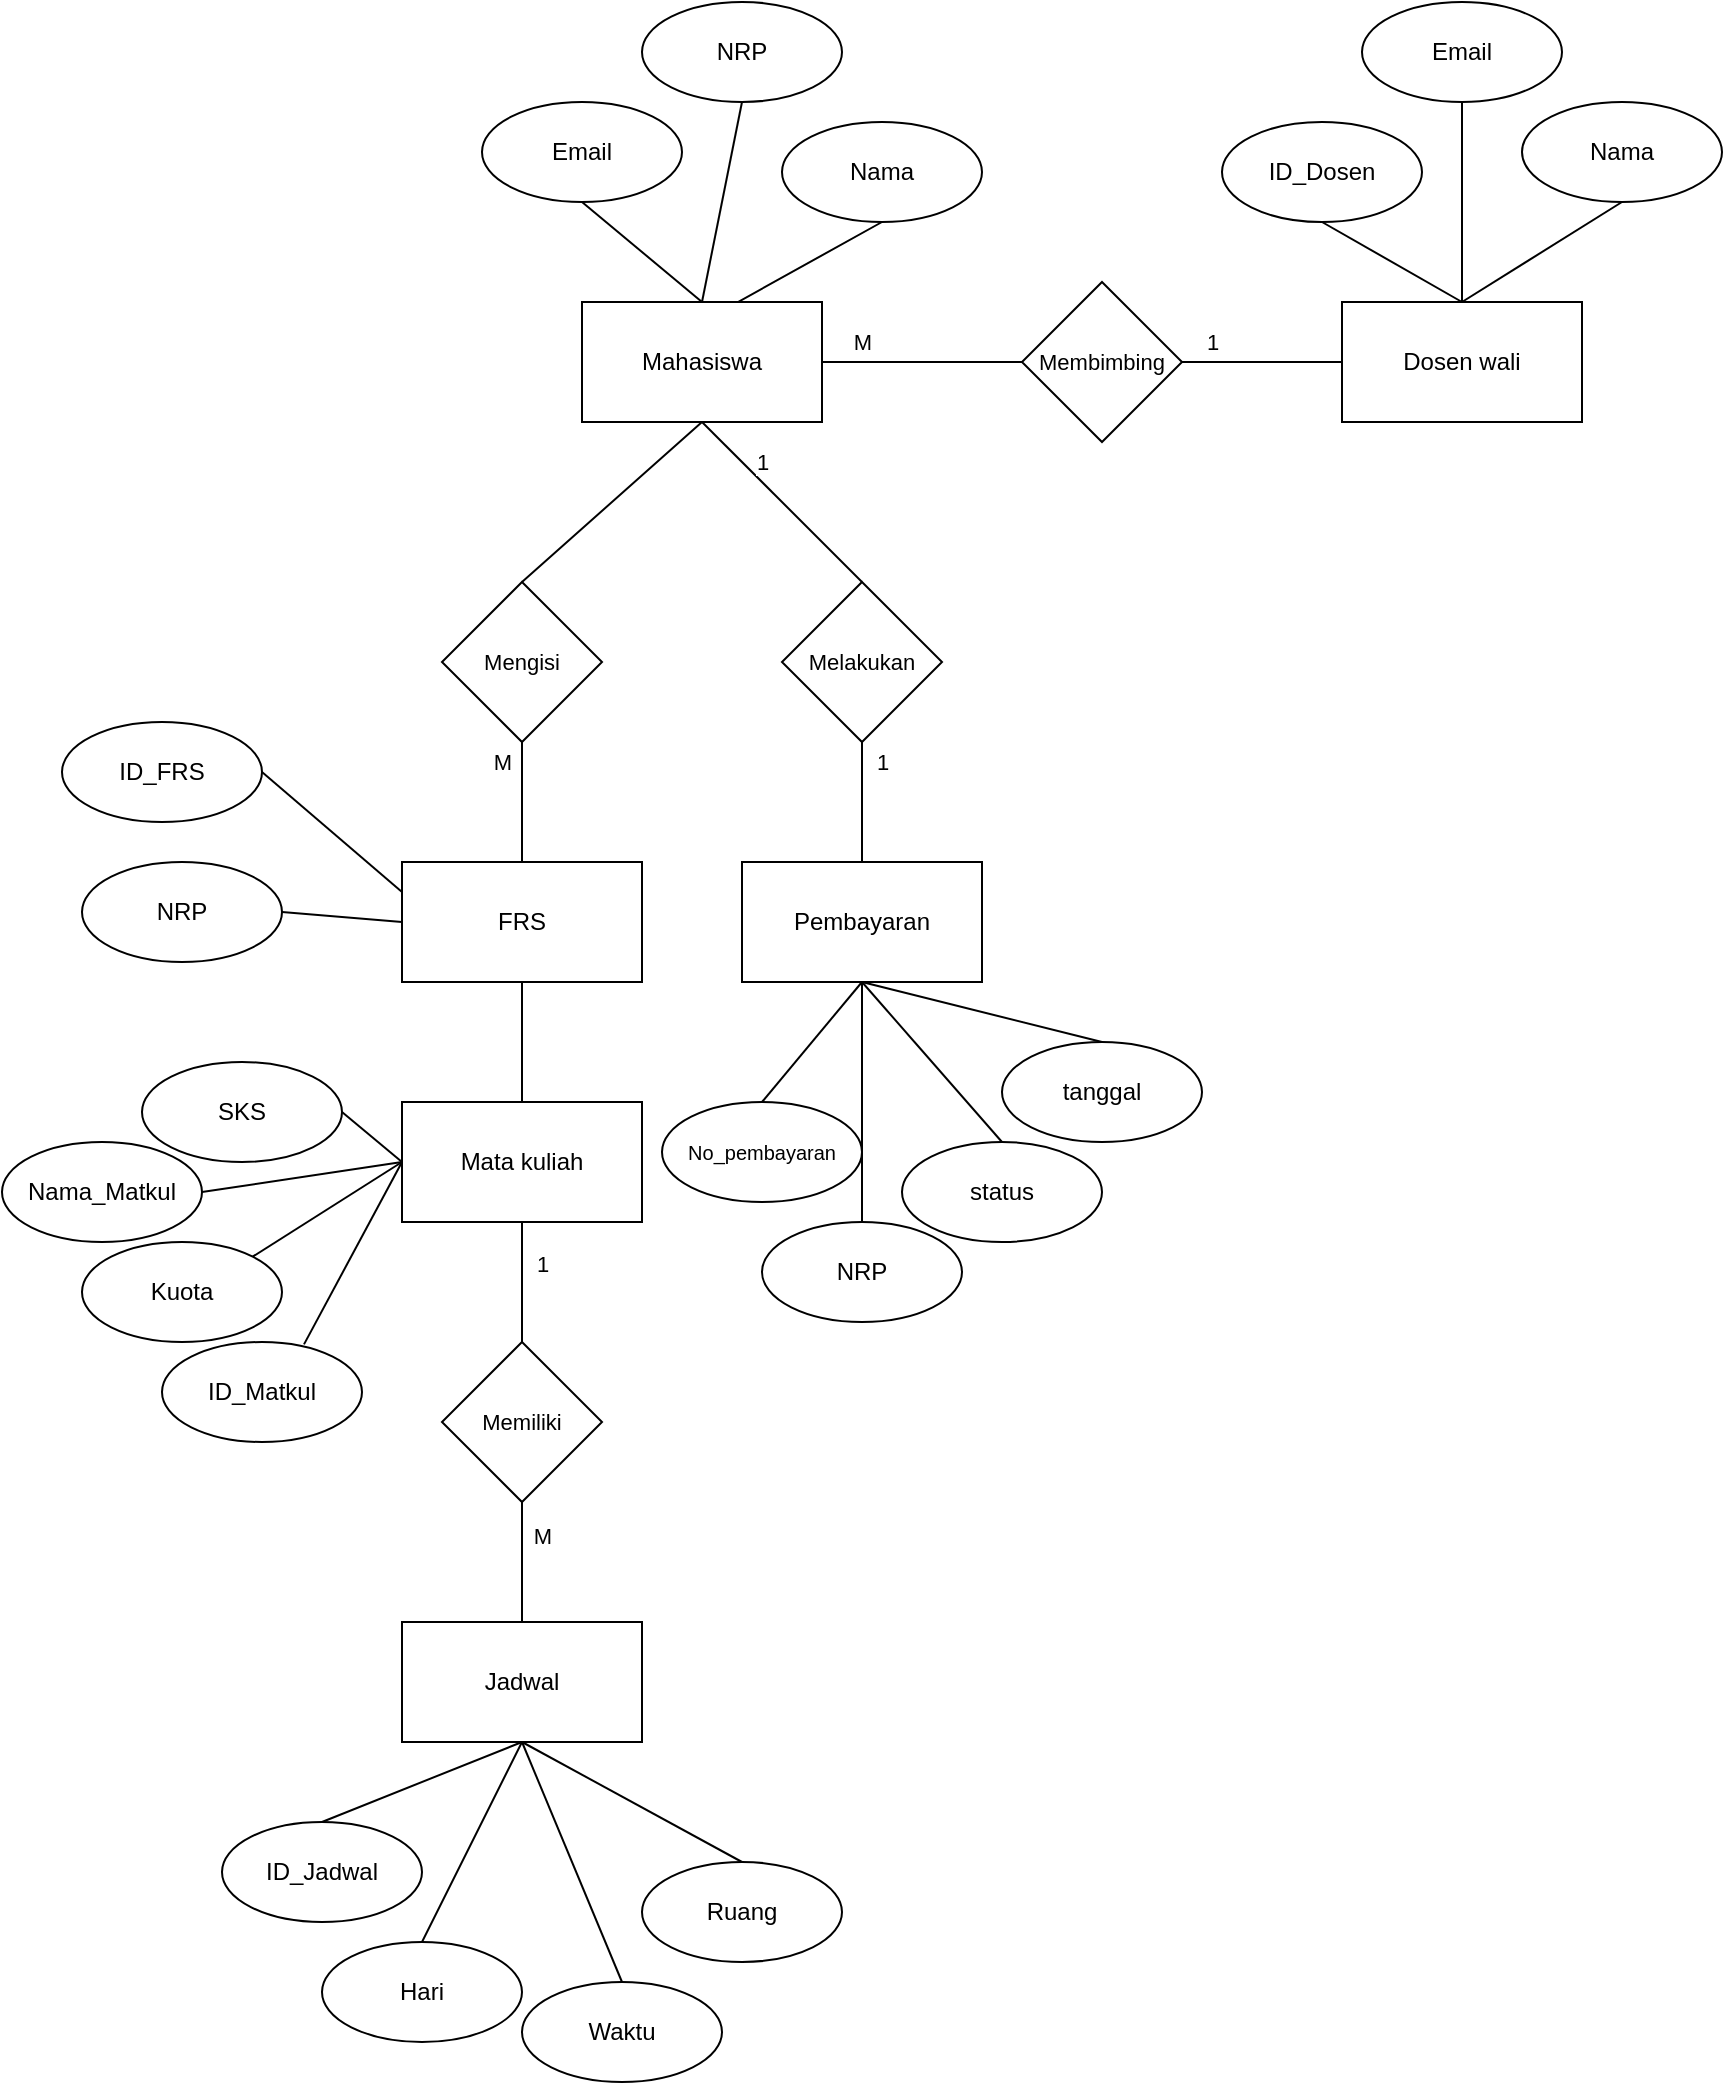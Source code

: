 <mxfile version="26.1.1">
  <diagram name="Page-1" id="VJQs33utHeRug4QohXfG">
    <mxGraphModel dx="2143" dy="1715" grid="1" gridSize="10" guides="1" tooltips="1" connect="1" arrows="1" fold="1" page="1" pageScale="1" pageWidth="850" pageHeight="1100" math="0" shadow="0">
      <root>
        <mxCell id="0" />
        <mxCell id="1" parent="0" />
        <mxCell id="TQWg_bVcVxOg6VGjR5r5-9" style="rounded=0;orthogonalLoop=1;jettySize=auto;html=1;entryX=0.5;entryY=1;entryDx=0;entryDy=0;endArrow=none;startFill=0;" parent="1" source="TQWg_bVcVxOg6VGjR5r5-1" target="TQWg_bVcVxOg6VGjR5r5-5" edge="1">
          <mxGeometry relative="1" as="geometry">
            <Array as="points">
              <mxPoint x="170" y="90" />
            </Array>
          </mxGeometry>
        </mxCell>
        <mxCell id="TQWg_bVcVxOg6VGjR5r5-10" style="rounded=0;orthogonalLoop=1;jettySize=auto;html=1;entryX=0.5;entryY=1;entryDx=0;entryDy=0;endArrow=none;startFill=0;" parent="1" source="TQWg_bVcVxOg6VGjR5r5-1" target="TQWg_bVcVxOg6VGjR5r5-7" edge="1">
          <mxGeometry relative="1" as="geometry">
            <Array as="points">
              <mxPoint x="170" y="100" />
            </Array>
          </mxGeometry>
        </mxCell>
        <mxCell id="TQWg_bVcVxOg6VGjR5r5-12" value="" style="edgeStyle=orthogonalEdgeStyle;rounded=0;orthogonalLoop=1;jettySize=auto;html=1;endArrow=none;startFill=0;" parent="1" source="TQWg_bVcVxOg6VGjR5r5-1" target="TQWg_bVcVxOg6VGjR5r5-11" edge="1">
          <mxGeometry relative="1" as="geometry" />
        </mxCell>
        <mxCell id="yCl1tanOx9TVhE_Y6jLE-66" value="M" style="edgeLabel;html=1;align=center;verticalAlign=middle;resizable=0;points=[];" vertex="1" connectable="0" parent="TQWg_bVcVxOg6VGjR5r5-12">
          <mxGeometry x="-0.233" y="1" relative="1" as="geometry">
            <mxPoint x="-19" y="-9" as="offset" />
          </mxGeometry>
        </mxCell>
        <mxCell id="TQWg_bVcVxOg6VGjR5r5-1" value="Mahasiswa" style="rounded=0;whiteSpace=wrap;html=1;" parent="1" vertex="1">
          <mxGeometry x="110" y="90" width="120" height="60" as="geometry" />
        </mxCell>
        <mxCell id="TQWg_bVcVxOg6VGjR5r5-2" value="Dosen wali" style="rounded=0;whiteSpace=wrap;html=1;" parent="1" vertex="1">
          <mxGeometry x="490" y="90" width="120" height="60" as="geometry" />
        </mxCell>
        <mxCell id="TQWg_bVcVxOg6VGjR5r5-3" value="Mata kuliah&lt;span style=&quot;color: rgba(0, 0, 0, 0); font-family: monospace; font-size: 0px; text-align: start; text-wrap-mode: nowrap;&quot;&gt;%3CmxGraphModel%3E%3Croot%3E%3CmxCell%20id%3D%220%22%2F%3E%3CmxCell%20id%3D%221%22%20parent%3D%220%22%2F%3E%3CmxCell%20id%3D%222%22%20value%3D%22Mahasiswa%22%20style%3D%22rounded%3D0%3BwhiteSpace%3Dwrap%3Bhtml%3D1%3B%22%20vertex%3D%221%22%20parent%3D%221%22%3E%3CmxGeometry%20x%3D%22350%22%20y%3D%22230%22%20width%3D%22120%22%20height%3D%2260%22%20as%3D%22geometry%22%2F%3E%3C%2FmxCell%3E%3C%2Froot%3E%3C%2FmxGraphModel%3E&lt;/span&gt;" style="rounded=0;whiteSpace=wrap;html=1;" parent="1" vertex="1">
          <mxGeometry x="20" y="490" width="120" height="60" as="geometry" />
        </mxCell>
        <mxCell id="TQWg_bVcVxOg6VGjR5r5-4" value="Jadwal" style="rounded=0;whiteSpace=wrap;html=1;" parent="1" vertex="1">
          <mxGeometry x="20" y="750" width="120" height="60" as="geometry" />
        </mxCell>
        <mxCell id="TQWg_bVcVxOg6VGjR5r5-5" value="NRP" style="ellipse;whiteSpace=wrap;html=1;" parent="1" vertex="1">
          <mxGeometry x="140" y="-60" width="100" height="50" as="geometry" />
        </mxCell>
        <mxCell id="TQWg_bVcVxOg6VGjR5r5-7" value="Nama" style="ellipse;whiteSpace=wrap;html=1;" parent="1" vertex="1">
          <mxGeometry x="210" width="100" height="50" as="geometry" />
        </mxCell>
        <mxCell id="TQWg_bVcVxOg6VGjR5r5-13" value="" style="edgeStyle=orthogonalEdgeStyle;rounded=0;orthogonalLoop=1;jettySize=auto;html=1;endArrow=none;startFill=0;" parent="1" source="TQWg_bVcVxOg6VGjR5r5-11" target="TQWg_bVcVxOg6VGjR5r5-2" edge="1">
          <mxGeometry relative="1" as="geometry" />
        </mxCell>
        <mxCell id="yCl1tanOx9TVhE_Y6jLE-65" value="1" style="edgeLabel;html=1;align=center;verticalAlign=middle;resizable=0;points=[];" vertex="1" connectable="0" parent="TQWg_bVcVxOg6VGjR5r5-13">
          <mxGeometry x="-0.575" y="-1" relative="1" as="geometry">
            <mxPoint x="-2" y="-11" as="offset" />
          </mxGeometry>
        </mxCell>
        <mxCell id="TQWg_bVcVxOg6VGjR5r5-11" value="&lt;font style=&quot;font-size: 11px;&quot;&gt;Membimbing&lt;/font&gt;" style="rhombus;whiteSpace=wrap;html=1;rounded=0;" parent="1" vertex="1">
          <mxGeometry x="330" y="80" width="80" height="80" as="geometry" />
        </mxCell>
        <mxCell id="yCl1tanOx9TVhE_Y6jLE-1" value="Email" style="ellipse;whiteSpace=wrap;html=1;" vertex="1" parent="1">
          <mxGeometry x="60" y="-10" width="100" height="50" as="geometry" />
        </mxCell>
        <mxCell id="yCl1tanOx9TVhE_Y6jLE-3" style="rounded=0;orthogonalLoop=1;jettySize=auto;html=1;entryX=0.5;entryY=1;entryDx=0;entryDy=0;endArrow=none;startFill=0;exitX=0.5;exitY=0;exitDx=0;exitDy=0;" edge="1" parent="1" source="TQWg_bVcVxOg6VGjR5r5-1" target="yCl1tanOx9TVhE_Y6jLE-1">
          <mxGeometry relative="1" as="geometry">
            <Array as="points" />
            <mxPoint x="109.47" y="90" as="sourcePoint" />
            <mxPoint x="109.47" as="targetPoint" />
          </mxGeometry>
        </mxCell>
        <mxCell id="yCl1tanOx9TVhE_Y6jLE-24" value="" style="rounded=0;orthogonalLoop=1;jettySize=auto;html=1;entryX=0.5;entryY=1;entryDx=0;entryDy=0;endArrow=none;startFill=0;exitX=0.5;exitY=0;exitDx=0;exitDy=0;" edge="1" parent="1" source="TQWg_bVcVxOg6VGjR5r5-2" target="yCl1tanOx9TVhE_Y6jLE-21">
          <mxGeometry relative="1" as="geometry">
            <Array as="points" />
            <mxPoint x="550" y="90" as="sourcePoint" />
            <mxPoint x="650" y="20" as="targetPoint" />
          </mxGeometry>
        </mxCell>
        <mxCell id="yCl1tanOx9TVhE_Y6jLE-21" value="Nama" style="ellipse;whiteSpace=wrap;html=1;" vertex="1" parent="1">
          <mxGeometry x="580" y="-10" width="100" height="50" as="geometry" />
        </mxCell>
        <mxCell id="yCl1tanOx9TVhE_Y6jLE-25" value="Email" style="ellipse;whiteSpace=wrap;html=1;" vertex="1" parent="1">
          <mxGeometry x="500" y="-60" width="100" height="50" as="geometry" />
        </mxCell>
        <mxCell id="yCl1tanOx9TVhE_Y6jLE-26" value="" style="rounded=0;orthogonalLoop=1;jettySize=auto;html=1;entryX=0.5;entryY=1;entryDx=0;entryDy=0;endArrow=none;startFill=0;exitX=0.5;exitY=0;exitDx=0;exitDy=0;" edge="1" parent="1" source="TQWg_bVcVxOg6VGjR5r5-2" target="yCl1tanOx9TVhE_Y6jLE-25">
          <mxGeometry relative="1" as="geometry">
            <Array as="points" />
            <mxPoint x="440" y="90" as="sourcePoint" />
            <mxPoint x="520" y="40" as="targetPoint" />
          </mxGeometry>
        </mxCell>
        <mxCell id="yCl1tanOx9TVhE_Y6jLE-27" value="ID_Dosen" style="ellipse;whiteSpace=wrap;html=1;" vertex="1" parent="1">
          <mxGeometry x="430" width="100" height="50" as="geometry" />
        </mxCell>
        <mxCell id="yCl1tanOx9TVhE_Y6jLE-28" value="" style="rounded=0;orthogonalLoop=1;jettySize=auto;html=1;entryX=0.5;entryY=1;entryDx=0;entryDy=0;endArrow=none;startFill=0;exitX=0.5;exitY=0;exitDx=0;exitDy=0;" edge="1" parent="1" source="TQWg_bVcVxOg6VGjR5r5-2" target="yCl1tanOx9TVhE_Y6jLE-27">
          <mxGeometry relative="1" as="geometry">
            <Array as="points" />
            <mxPoint x="490" y="80" as="sourcePoint" />
            <mxPoint x="460" y="30" as="targetPoint" />
          </mxGeometry>
        </mxCell>
        <mxCell id="yCl1tanOx9TVhE_Y6jLE-29" value="FRS" style="rounded=0;whiteSpace=wrap;html=1;" vertex="1" parent="1">
          <mxGeometry x="20" y="370" width="120" height="60" as="geometry" />
        </mxCell>
        <mxCell id="yCl1tanOx9TVhE_Y6jLE-30" value="Pembayaran" style="rounded=0;whiteSpace=wrap;html=1;" vertex="1" parent="1">
          <mxGeometry x="190" y="370" width="120" height="60" as="geometry" />
        </mxCell>
        <mxCell id="yCl1tanOx9TVhE_Y6jLE-32" value="&lt;font style=&quot;font-size: 11px;&quot;&gt;Melakukan&lt;/font&gt;" style="rhombus;whiteSpace=wrap;html=1;rounded=0;" vertex="1" parent="1">
          <mxGeometry x="210" y="230" width="80" height="80" as="geometry" />
        </mxCell>
        <mxCell id="yCl1tanOx9TVhE_Y6jLE-33" value="&lt;font style=&quot;font-size: 11px;&quot;&gt;Mengisi&lt;/font&gt;" style="rhombus;whiteSpace=wrap;html=1;rounded=0;" vertex="1" parent="1">
          <mxGeometry x="40" y="230" width="80" height="80" as="geometry" />
        </mxCell>
        <mxCell id="yCl1tanOx9TVhE_Y6jLE-35" value="" style="rounded=0;orthogonalLoop=1;jettySize=auto;html=1;entryX=0.5;entryY=1;entryDx=0;entryDy=0;endArrow=none;startFill=0;exitX=0.5;exitY=0;exitDx=0;exitDy=0;" edge="1" parent="1" source="yCl1tanOx9TVhE_Y6jLE-33" target="TQWg_bVcVxOg6VGjR5r5-1">
          <mxGeometry relative="1" as="geometry">
            <Array as="points" />
            <mxPoint x="210" y="220" as="sourcePoint" />
            <mxPoint x="140" y="180" as="targetPoint" />
          </mxGeometry>
        </mxCell>
        <mxCell id="yCl1tanOx9TVhE_Y6jLE-36" value="" style="rounded=0;orthogonalLoop=1;jettySize=auto;html=1;entryX=0.5;entryY=1;entryDx=0;entryDy=0;endArrow=none;startFill=0;exitX=0.5;exitY=0;exitDx=0;exitDy=0;" edge="1" parent="1" source="yCl1tanOx9TVhE_Y6jLE-32" target="TQWg_bVcVxOg6VGjR5r5-1">
          <mxGeometry relative="1" as="geometry">
            <Array as="points" />
            <mxPoint x="250" y="210" as="sourcePoint" />
            <mxPoint x="180" y="170" as="targetPoint" />
          </mxGeometry>
        </mxCell>
        <mxCell id="yCl1tanOx9TVhE_Y6jLE-37" value="" style="rounded=0;orthogonalLoop=1;jettySize=auto;html=1;entryX=0.5;entryY=1;entryDx=0;entryDy=0;endArrow=none;startFill=0;exitX=0.5;exitY=0;exitDx=0;exitDy=0;" edge="1" parent="1" source="yCl1tanOx9TVhE_Y6jLE-29" target="yCl1tanOx9TVhE_Y6jLE-33">
          <mxGeometry relative="1" as="geometry">
            <Array as="points" />
            <mxPoint x="205" y="360" as="sourcePoint" />
            <mxPoint x="135" y="320" as="targetPoint" />
          </mxGeometry>
        </mxCell>
        <mxCell id="yCl1tanOx9TVhE_Y6jLE-70" value="M" style="edgeLabel;html=1;align=center;verticalAlign=middle;resizable=0;points=[];" vertex="1" connectable="0" parent="yCl1tanOx9TVhE_Y6jLE-37">
          <mxGeometry x="0.204" y="4" relative="1" as="geometry">
            <mxPoint x="-6" y="-14" as="offset" />
          </mxGeometry>
        </mxCell>
        <mxCell id="yCl1tanOx9TVhE_Y6jLE-38" value="" style="rounded=0;orthogonalLoop=1;jettySize=auto;html=1;entryX=0.5;entryY=1;entryDx=0;entryDy=0;endArrow=none;startFill=0;exitX=0.5;exitY=0;exitDx=0;exitDy=0;" edge="1" parent="1" source="yCl1tanOx9TVhE_Y6jLE-30" target="yCl1tanOx9TVhE_Y6jLE-32">
          <mxGeometry relative="1" as="geometry">
            <Array as="points" />
            <mxPoint x="250" y="360" as="sourcePoint" />
            <mxPoint x="250" y="300" as="targetPoint" />
          </mxGeometry>
        </mxCell>
        <mxCell id="yCl1tanOx9TVhE_Y6jLE-39" value="status" style="ellipse;whiteSpace=wrap;html=1;" vertex="1" parent="1">
          <mxGeometry x="270" y="510" width="100" height="50" as="geometry" />
        </mxCell>
        <mxCell id="yCl1tanOx9TVhE_Y6jLE-40" value="" style="rounded=0;orthogonalLoop=1;jettySize=auto;html=1;entryX=0.5;entryY=1;entryDx=0;entryDy=0;endArrow=none;startFill=0;exitX=0.5;exitY=0;exitDx=0;exitDy=0;" edge="1" parent="1" source="yCl1tanOx9TVhE_Y6jLE-39" target="yCl1tanOx9TVhE_Y6jLE-30">
          <mxGeometry relative="1" as="geometry">
            <Array as="points" />
            <mxPoint x="200" y="530" as="sourcePoint" />
            <mxPoint x="280" y="480" as="targetPoint" />
          </mxGeometry>
        </mxCell>
        <mxCell id="yCl1tanOx9TVhE_Y6jLE-41" value="" style="rounded=0;orthogonalLoop=1;jettySize=auto;html=1;entryX=0.5;entryY=1;entryDx=0;entryDy=0;endArrow=none;startFill=0;exitX=0.5;exitY=0;exitDx=0;exitDy=0;" edge="1" parent="1" source="yCl1tanOx9TVhE_Y6jLE-42" target="yCl1tanOx9TVhE_Y6jLE-30">
          <mxGeometry relative="1" as="geometry">
            <Array as="points" />
            <mxPoint x="180" y="520" as="sourcePoint" />
            <mxPoint x="260" y="470" as="targetPoint" />
          </mxGeometry>
        </mxCell>
        <mxCell id="yCl1tanOx9TVhE_Y6jLE-42" value="&lt;font style=&quot;font-size: 10px;&quot;&gt;No_pembayaran&lt;/font&gt;" style="ellipse;whiteSpace=wrap;html=1;" vertex="1" parent="1">
          <mxGeometry x="150" y="490" width="100" height="50" as="geometry" />
        </mxCell>
        <mxCell id="yCl1tanOx9TVhE_Y6jLE-43" value="NRP" style="ellipse;whiteSpace=wrap;html=1;" vertex="1" parent="1">
          <mxGeometry x="200" y="550" width="100" height="50" as="geometry" />
        </mxCell>
        <mxCell id="yCl1tanOx9TVhE_Y6jLE-44" value="" style="rounded=0;orthogonalLoop=1;jettySize=auto;html=1;entryX=0.5;entryY=1;entryDx=0;entryDy=0;endArrow=none;startFill=0;exitX=0.5;exitY=0;exitDx=0;exitDy=0;" edge="1" parent="1" source="yCl1tanOx9TVhE_Y6jLE-43" target="yCl1tanOx9TVhE_Y6jLE-30">
          <mxGeometry relative="1" as="geometry">
            <Array as="points" />
            <mxPoint x="310" y="510" as="sourcePoint" />
            <mxPoint x="240" y="450" as="targetPoint" />
          </mxGeometry>
        </mxCell>
        <mxCell id="yCl1tanOx9TVhE_Y6jLE-45" value="&lt;font style=&quot;font-size: 11px;&quot;&gt;Memiliki&lt;/font&gt;" style="rhombus;whiteSpace=wrap;html=1;rounded=0;" vertex="1" parent="1">
          <mxGeometry x="40" y="610" width="80" height="80" as="geometry" />
        </mxCell>
        <mxCell id="yCl1tanOx9TVhE_Y6jLE-46" value="NRP" style="ellipse;whiteSpace=wrap;html=1;" vertex="1" parent="1">
          <mxGeometry x="-140" y="370" width="100" height="50" as="geometry" />
        </mxCell>
        <mxCell id="yCl1tanOx9TVhE_Y6jLE-47" value="ID_FRS" style="ellipse;whiteSpace=wrap;html=1;" vertex="1" parent="1">
          <mxGeometry x="-150" y="300" width="100" height="50" as="geometry" />
        </mxCell>
        <mxCell id="yCl1tanOx9TVhE_Y6jLE-50" value="" style="rounded=0;orthogonalLoop=1;jettySize=auto;html=1;endArrow=none;startFill=0;exitX=1;exitY=0.5;exitDx=0;exitDy=0;entryX=0;entryY=0.5;entryDx=0;entryDy=0;" edge="1" parent="1" source="yCl1tanOx9TVhE_Y6jLE-46" target="yCl1tanOx9TVhE_Y6jLE-29">
          <mxGeometry relative="1" as="geometry">
            <Array as="points" />
            <mxPoint x="140" y="500" as="sourcePoint" />
            <mxPoint x="30" y="440" as="targetPoint" />
          </mxGeometry>
        </mxCell>
        <mxCell id="yCl1tanOx9TVhE_Y6jLE-51" value="" style="rounded=0;orthogonalLoop=1;jettySize=auto;html=1;entryX=0;entryY=0.25;entryDx=0;entryDy=0;endArrow=none;startFill=0;exitX=1;exitY=0.5;exitDx=0;exitDy=0;" edge="1" parent="1" source="yCl1tanOx9TVhE_Y6jLE-47" target="yCl1tanOx9TVhE_Y6jLE-29">
          <mxGeometry relative="1" as="geometry">
            <Array as="points" />
            <mxPoint x="-50" y="330" as="sourcePoint" />
            <mxPoint x="-30.77" y="430" as="targetPoint" />
          </mxGeometry>
        </mxCell>
        <mxCell id="yCl1tanOx9TVhE_Y6jLE-52" value="" style="rounded=0;orthogonalLoop=1;jettySize=auto;html=1;entryX=0.5;entryY=1;entryDx=0;entryDy=0;endArrow=none;startFill=0;exitX=0.5;exitY=0;exitDx=0;exitDy=0;" edge="1" parent="1" source="TQWg_bVcVxOg6VGjR5r5-3" target="yCl1tanOx9TVhE_Y6jLE-29">
          <mxGeometry relative="1" as="geometry">
            <Array as="points" />
            <mxPoint x="70" y="500" as="sourcePoint" />
            <mxPoint x="70" y="440" as="targetPoint" />
          </mxGeometry>
        </mxCell>
        <mxCell id="yCl1tanOx9TVhE_Y6jLE-53" value="" style="rounded=0;orthogonalLoop=1;jettySize=auto;html=1;endArrow=none;startFill=0;exitX=0.5;exitY=0;exitDx=0;exitDy=0;entryX=0.5;entryY=1;entryDx=0;entryDy=0;" edge="1" parent="1" source="yCl1tanOx9TVhE_Y6jLE-45" target="TQWg_bVcVxOg6VGjR5r5-3">
          <mxGeometry relative="1" as="geometry">
            <Array as="points" />
            <mxPoint x="10" y="610" as="sourcePoint" />
            <mxPoint x="70" y="570" as="targetPoint" />
          </mxGeometry>
        </mxCell>
        <mxCell id="yCl1tanOx9TVhE_Y6jLE-81" value="1" style="edgeLabel;html=1;align=center;verticalAlign=middle;resizable=0;points=[];" vertex="1" connectable="0" parent="yCl1tanOx9TVhE_Y6jLE-53">
          <mxGeometry x="-0.078" y="4" relative="1" as="geometry">
            <mxPoint x="14" y="-12" as="offset" />
          </mxGeometry>
        </mxCell>
        <mxCell id="yCl1tanOx9TVhE_Y6jLE-54" value="" style="rounded=0;orthogonalLoop=1;jettySize=auto;html=1;entryX=0.5;entryY=1;entryDx=0;entryDy=0;endArrow=none;startFill=0;exitX=0.5;exitY=0;exitDx=0;exitDy=0;" edge="1" parent="1" source="TQWg_bVcVxOg6VGjR5r5-4" target="yCl1tanOx9TVhE_Y6jLE-45">
          <mxGeometry relative="1" as="geometry">
            <Array as="points" />
            <mxPoint x="79.23" y="750" as="sourcePoint" />
            <mxPoint x="79.23" y="690" as="targetPoint" />
          </mxGeometry>
        </mxCell>
        <mxCell id="yCl1tanOx9TVhE_Y6jLE-82" value="M" style="edgeLabel;html=1;align=center;verticalAlign=middle;resizable=0;points=[];" vertex="1" connectable="0" parent="yCl1tanOx9TVhE_Y6jLE-54">
          <mxGeometry x="0.456" y="-1" relative="1" as="geometry">
            <mxPoint x="9" as="offset" />
          </mxGeometry>
        </mxCell>
        <mxCell id="yCl1tanOx9TVhE_Y6jLE-55" value="ID_Jadwal" style="ellipse;whiteSpace=wrap;html=1;" vertex="1" parent="1">
          <mxGeometry x="-70" y="850" width="100" height="50" as="geometry" />
        </mxCell>
        <mxCell id="yCl1tanOx9TVhE_Y6jLE-56" value="Hari" style="ellipse;whiteSpace=wrap;html=1;" vertex="1" parent="1">
          <mxGeometry x="-20" y="910" width="100" height="50" as="geometry" />
        </mxCell>
        <mxCell id="yCl1tanOx9TVhE_Y6jLE-57" value="Waktu" style="ellipse;whiteSpace=wrap;html=1;" vertex="1" parent="1">
          <mxGeometry x="80" y="930" width="100" height="50" as="geometry" />
        </mxCell>
        <mxCell id="yCl1tanOx9TVhE_Y6jLE-58" value="Ruang" style="ellipse;whiteSpace=wrap;html=1;" vertex="1" parent="1">
          <mxGeometry x="140" y="870" width="100" height="50" as="geometry" />
        </mxCell>
        <mxCell id="yCl1tanOx9TVhE_Y6jLE-59" value="" style="rounded=0;orthogonalLoop=1;jettySize=auto;html=1;entryX=0.5;entryY=1;entryDx=0;entryDy=0;endArrow=none;startFill=0;exitX=0.5;exitY=0;exitDx=0;exitDy=0;" edge="1" parent="1" source="yCl1tanOx9TVhE_Y6jLE-58" target="TQWg_bVcVxOg6VGjR5r5-4">
          <mxGeometry relative="1" as="geometry">
            <Array as="points" />
            <mxPoint x="170" y="880" as="sourcePoint" />
            <mxPoint x="170" y="820" as="targetPoint" />
          </mxGeometry>
        </mxCell>
        <mxCell id="yCl1tanOx9TVhE_Y6jLE-60" value="" style="rounded=0;orthogonalLoop=1;jettySize=auto;html=1;entryX=0.5;entryY=1;entryDx=0;entryDy=0;endArrow=none;startFill=0;exitX=0.5;exitY=0;exitDx=0;exitDy=0;" edge="1" parent="1" source="yCl1tanOx9TVhE_Y6jLE-56" target="TQWg_bVcVxOg6VGjR5r5-4">
          <mxGeometry relative="1" as="geometry">
            <Array as="points" />
            <mxPoint x="210" y="790" as="sourcePoint" />
            <mxPoint x="210" y="730" as="targetPoint" />
          </mxGeometry>
        </mxCell>
        <mxCell id="yCl1tanOx9TVhE_Y6jLE-61" value="" style="rounded=0;orthogonalLoop=1;jettySize=auto;html=1;entryX=0.5;entryY=1;entryDx=0;entryDy=0;endArrow=none;startFill=0;exitX=0.5;exitY=0;exitDx=0;exitDy=0;" edge="1" parent="1" source="yCl1tanOx9TVhE_Y6jLE-57" target="TQWg_bVcVxOg6VGjR5r5-4">
          <mxGeometry relative="1" as="geometry">
            <Array as="points" />
            <mxPoint x="90" y="900" as="sourcePoint" />
            <mxPoint x="90" y="840" as="targetPoint" />
          </mxGeometry>
        </mxCell>
        <mxCell id="yCl1tanOx9TVhE_Y6jLE-62" value="" style="rounded=0;orthogonalLoop=1;jettySize=auto;html=1;entryX=0.5;entryY=1;entryDx=0;entryDy=0;endArrow=none;startFill=0;exitX=0.5;exitY=0;exitDx=0;exitDy=0;" edge="1" parent="1" source="yCl1tanOx9TVhE_Y6jLE-55" target="TQWg_bVcVxOg6VGjR5r5-4">
          <mxGeometry relative="1" as="geometry">
            <Array as="points" />
            <mxPoint x="90" y="900" as="sourcePoint" />
            <mxPoint x="90" y="840" as="targetPoint" />
          </mxGeometry>
        </mxCell>
        <mxCell id="yCl1tanOx9TVhE_Y6jLE-68" value="1" style="edgeLabel;html=1;align=center;verticalAlign=middle;resizable=0;points=[];" vertex="1" connectable="0" parent="1">
          <mxGeometry x="199.997" y="170.004" as="geometry" />
        </mxCell>
        <mxCell id="yCl1tanOx9TVhE_Y6jLE-69" value="1" style="edgeLabel;html=1;align=center;verticalAlign=middle;resizable=0;points=[];" vertex="1" connectable="0" parent="1">
          <mxGeometry x="259.997" y="320.004" as="geometry" />
        </mxCell>
        <mxCell id="yCl1tanOx9TVhE_Y6jLE-71" style="edgeStyle=orthogonalEdgeStyle;rounded=0;orthogonalLoop=1;jettySize=auto;html=1;exitX=0.5;exitY=1;exitDx=0;exitDy=0;" edge="1" parent="1" source="yCl1tanOx9TVhE_Y6jLE-46" target="yCl1tanOx9TVhE_Y6jLE-46">
          <mxGeometry relative="1" as="geometry" />
        </mxCell>
        <mxCell id="yCl1tanOx9TVhE_Y6jLE-73" value="ID_Matkul" style="ellipse;whiteSpace=wrap;html=1;" vertex="1" parent="1">
          <mxGeometry x="-100" y="610" width="100" height="50" as="geometry" />
        </mxCell>
        <mxCell id="yCl1tanOx9TVhE_Y6jLE-74" value="Nama_Matkul" style="ellipse;whiteSpace=wrap;html=1;" vertex="1" parent="1">
          <mxGeometry x="-180" y="510" width="100" height="50" as="geometry" />
        </mxCell>
        <mxCell id="yCl1tanOx9TVhE_Y6jLE-75" value="SKS" style="ellipse;whiteSpace=wrap;html=1;" vertex="1" parent="1">
          <mxGeometry x="-110" y="470" width="100" height="50" as="geometry" />
        </mxCell>
        <mxCell id="yCl1tanOx9TVhE_Y6jLE-76" value="Kuota" style="ellipse;whiteSpace=wrap;html=1;" vertex="1" parent="1">
          <mxGeometry x="-140" y="560" width="100" height="50" as="geometry" />
        </mxCell>
        <mxCell id="yCl1tanOx9TVhE_Y6jLE-77" value="" style="rounded=0;orthogonalLoop=1;jettySize=auto;html=1;endArrow=none;startFill=0;exitX=1;exitY=0.5;exitDx=0;exitDy=0;entryX=0;entryY=0.5;entryDx=0;entryDy=0;" edge="1" parent="1" source="yCl1tanOx9TVhE_Y6jLE-75" target="TQWg_bVcVxOg6VGjR5r5-3">
          <mxGeometry relative="1" as="geometry">
            <Array as="points" />
            <mxPoint x="-70" y="512.5" as="sourcePoint" />
            <mxPoint x="-10" y="517.5" as="targetPoint" />
          </mxGeometry>
        </mxCell>
        <mxCell id="yCl1tanOx9TVhE_Y6jLE-78" value="" style="rounded=0;orthogonalLoop=1;jettySize=auto;html=1;endArrow=none;startFill=0;exitX=1;exitY=0.5;exitDx=0;exitDy=0;entryX=0;entryY=0.5;entryDx=0;entryDy=0;" edge="1" parent="1" source="yCl1tanOx9TVhE_Y6jLE-74" target="TQWg_bVcVxOg6VGjR5r5-3">
          <mxGeometry relative="1" as="geometry">
            <Array as="points" />
            <mxPoint x="-50" y="565" as="sourcePoint" />
            <mxPoint x="10" y="570" as="targetPoint" />
          </mxGeometry>
        </mxCell>
        <mxCell id="yCl1tanOx9TVhE_Y6jLE-79" value="" style="rounded=0;orthogonalLoop=1;jettySize=auto;html=1;endArrow=none;startFill=0;exitX=1;exitY=0;exitDx=0;exitDy=0;entryX=0;entryY=0.5;entryDx=0;entryDy=0;" edge="1" parent="1" source="yCl1tanOx9TVhE_Y6jLE-76" target="TQWg_bVcVxOg6VGjR5r5-3">
          <mxGeometry relative="1" as="geometry">
            <Array as="points" />
            <mxPoint x="-50" y="560" as="sourcePoint" />
            <mxPoint x="10" y="565" as="targetPoint" />
          </mxGeometry>
        </mxCell>
        <mxCell id="yCl1tanOx9TVhE_Y6jLE-80" value="" style="rounded=0;orthogonalLoop=1;jettySize=auto;html=1;endArrow=none;startFill=0;exitX=0.71;exitY=0.024;exitDx=0;exitDy=0;entryX=0;entryY=0.5;entryDx=0;entryDy=0;exitPerimeter=0;" edge="1" parent="1" source="yCl1tanOx9TVhE_Y6jLE-73" target="TQWg_bVcVxOg6VGjR5r5-3">
          <mxGeometry relative="1" as="geometry">
            <Array as="points" />
            <mxPoint y="590" as="sourcePoint" />
            <mxPoint x="60" y="595" as="targetPoint" />
          </mxGeometry>
        </mxCell>
        <mxCell id="yCl1tanOx9TVhE_Y6jLE-83" value="tanggal" style="ellipse;whiteSpace=wrap;html=1;" vertex="1" parent="1">
          <mxGeometry x="320" y="460" width="100" height="50" as="geometry" />
        </mxCell>
        <mxCell id="yCl1tanOx9TVhE_Y6jLE-84" value="" style="rounded=0;orthogonalLoop=1;jettySize=auto;html=1;entryX=0.5;entryY=1;entryDx=0;entryDy=0;endArrow=none;startFill=0;exitX=0.5;exitY=0;exitDx=0;exitDy=0;" edge="1" parent="1" source="yCl1tanOx9TVhE_Y6jLE-83" target="yCl1tanOx9TVhE_Y6jLE-30">
          <mxGeometry relative="1" as="geometry">
            <Array as="points" />
            <mxPoint x="405" y="460" as="sourcePoint" />
            <mxPoint x="335" y="380" as="targetPoint" />
          </mxGeometry>
        </mxCell>
      </root>
    </mxGraphModel>
  </diagram>
</mxfile>

